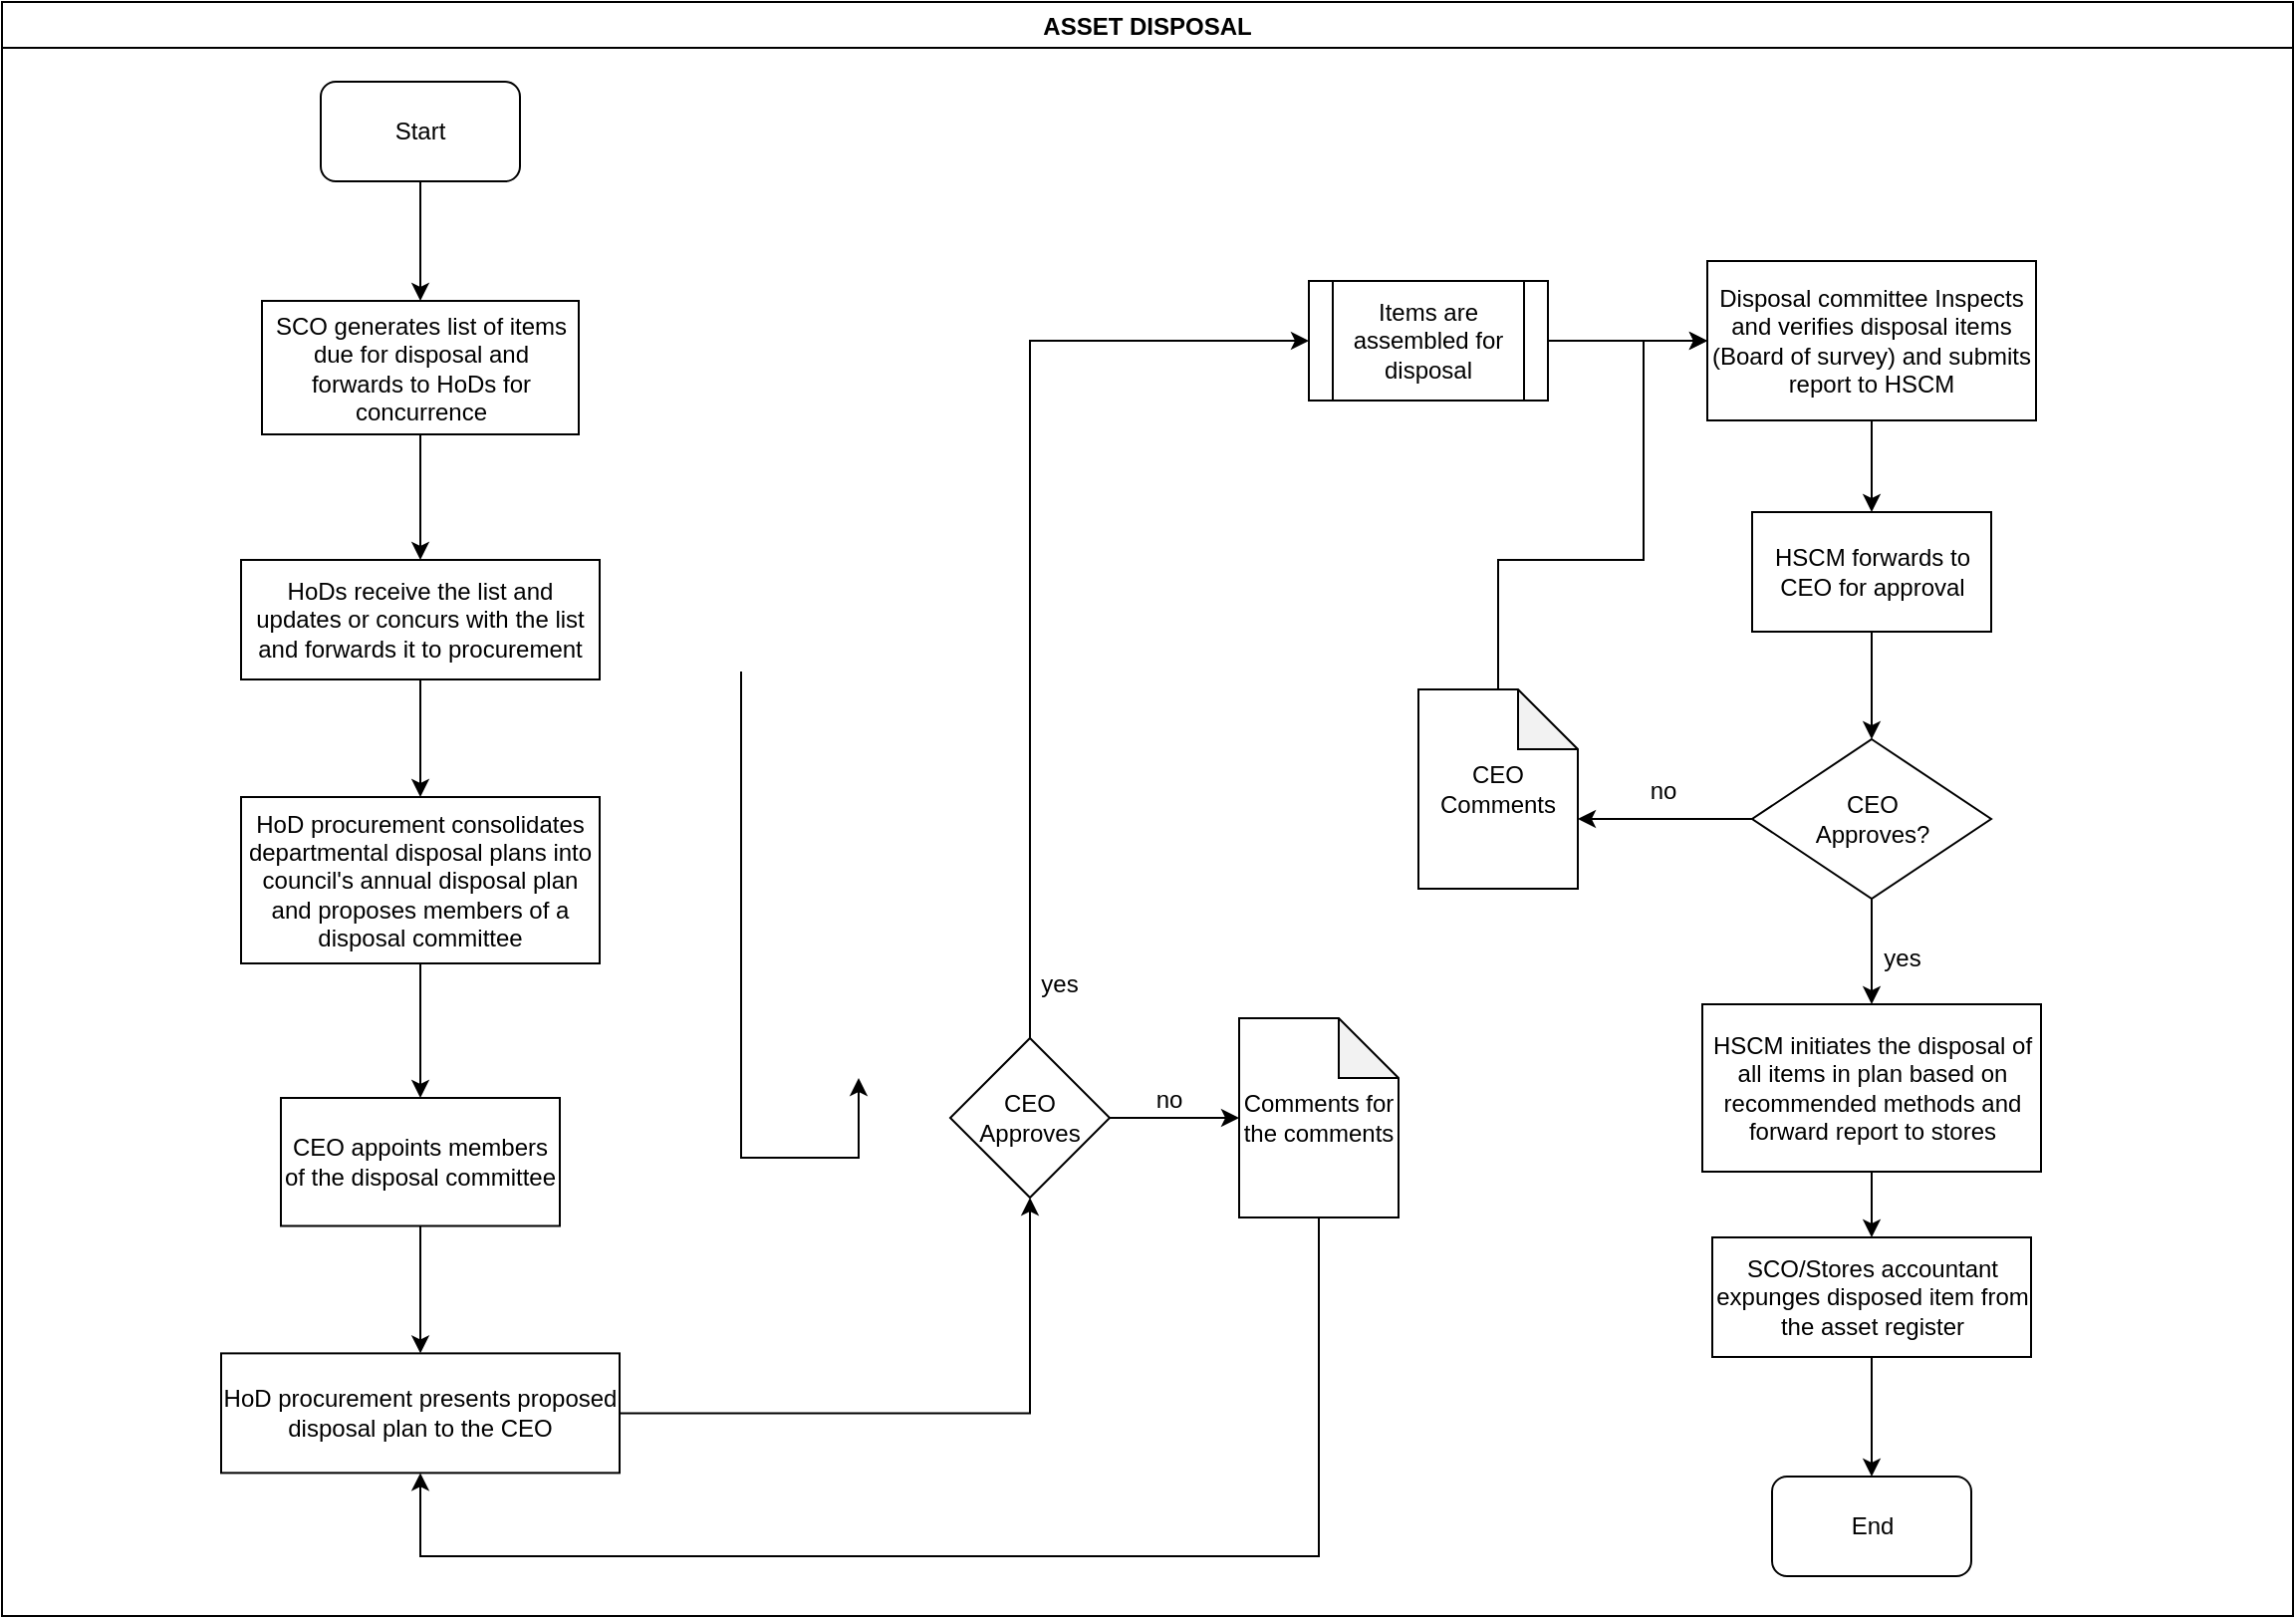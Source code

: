<mxfile version="14.0.0" type="github">
  <diagram id="disdCqiPiTS09RIq2GX-" name="Page-1">
    <mxGraphModel dx="1038" dy="547" grid="1" gridSize="10" guides="1" tooltips="1" connect="1" arrows="1" fold="1" page="1" pageScale="1" pageWidth="1169" pageHeight="827" math="0" shadow="0">
      <root>
        <mxCell id="0" />
        <mxCell id="1" parent="0" />
        <mxCell id="XibfLzeqJBqNHer66UN9-2" value="ASSET DISPOSAL" style="swimlane;startSize=23;" vertex="1" parent="1">
          <mxGeometry x="10" y="10" width="1150" height="810" as="geometry" />
        </mxCell>
        <mxCell id="XibfLzeqJBqNHer66UN9-3" value="Start" style="rounded=1;whiteSpace=wrap;html=1;" vertex="1" parent="XibfLzeqJBqNHer66UN9-2">
          <mxGeometry x="160" y="40" width="100" height="50" as="geometry" />
        </mxCell>
        <mxCell id="XibfLzeqJBqNHer66UN9-4" value="SCO generates list of items due for disposal and forwards to HoDs for concurrence" style="rounded=0;whiteSpace=wrap;html=1;" vertex="1" parent="XibfLzeqJBqNHer66UN9-2">
          <mxGeometry x="130.5" y="150" width="159" height="67" as="geometry" />
        </mxCell>
        <mxCell id="XibfLzeqJBqNHer66UN9-5" value="" style="edgeStyle=orthogonalEdgeStyle;rounded=0;orthogonalLoop=1;jettySize=auto;html=1;entryX=0.5;entryY=0;entryDx=0;entryDy=0;" edge="1" parent="XibfLzeqJBqNHer66UN9-2" source="XibfLzeqJBqNHer66UN9-3" target="XibfLzeqJBqNHer66UN9-4">
          <mxGeometry relative="1" as="geometry">
            <mxPoint x="210" y="165" as="targetPoint" />
          </mxGeometry>
        </mxCell>
        <mxCell id="XibfLzeqJBqNHer66UN9-6" value="HoDs receive the list and updates or concurs with the list and forwards it to procurement" style="whiteSpace=wrap;html=1;rounded=0;" vertex="1" parent="XibfLzeqJBqNHer66UN9-2">
          <mxGeometry x="120" y="280" width="180" height="60" as="geometry" />
        </mxCell>
        <mxCell id="XibfLzeqJBqNHer66UN9-7" value="" style="edgeStyle=orthogonalEdgeStyle;rounded=0;orthogonalLoop=1;jettySize=auto;html=1;" edge="1" parent="XibfLzeqJBqNHer66UN9-2" source="XibfLzeqJBqNHer66UN9-4" target="XibfLzeqJBqNHer66UN9-6">
          <mxGeometry relative="1" as="geometry" />
        </mxCell>
        <mxCell id="XibfLzeqJBqNHer66UN9-8" value="HoD procurement consolidates departmental disposal plans into council&#39;s annual disposal plan and proposes members of a disposal committee" style="whiteSpace=wrap;html=1;rounded=0;" vertex="1" parent="XibfLzeqJBqNHer66UN9-2">
          <mxGeometry x="120" y="399" width="180" height="83.5" as="geometry" />
        </mxCell>
        <mxCell id="XibfLzeqJBqNHer66UN9-9" value="" style="edgeStyle=orthogonalEdgeStyle;rounded=0;orthogonalLoop=1;jettySize=auto;html=1;" edge="1" parent="XibfLzeqJBqNHer66UN9-2" source="XibfLzeqJBqNHer66UN9-6" target="XibfLzeqJBqNHer66UN9-8">
          <mxGeometry relative="1" as="geometry" />
        </mxCell>
        <mxCell id="XibfLzeqJBqNHer66UN9-10" value="CEO appoints members of the disposal committee" style="whiteSpace=wrap;html=1;rounded=0;" vertex="1" parent="XibfLzeqJBqNHer66UN9-2">
          <mxGeometry x="140" y="550" width="140" height="64.25" as="geometry" />
        </mxCell>
        <mxCell id="XibfLzeqJBqNHer66UN9-11" value="" style="edgeStyle=orthogonalEdgeStyle;rounded=0;orthogonalLoop=1;jettySize=auto;html=1;" edge="1" parent="XibfLzeqJBqNHer66UN9-2" source="XibfLzeqJBqNHer66UN9-8" target="XibfLzeqJBqNHer66UN9-10">
          <mxGeometry relative="1" as="geometry" />
        </mxCell>
        <mxCell id="XibfLzeqJBqNHer66UN9-13" value="CEO Approves" style="rhombus;whiteSpace=wrap;html=1;" vertex="1" parent="XibfLzeqJBqNHer66UN9-2">
          <mxGeometry x="476" y="520" width="80" height="80" as="geometry" />
        </mxCell>
        <mxCell id="XibfLzeqJBqNHer66UN9-17" value="yes" style="text;html=1;strokeColor=none;fillColor=none;align=center;verticalAlign=middle;whiteSpace=wrap;rounded=0;" vertex="1" parent="XibfLzeqJBqNHer66UN9-2">
          <mxGeometry x="511" y="483" width="40" height="20" as="geometry" />
        </mxCell>
        <mxCell id="XibfLzeqJBqNHer66UN9-18" value="Comments for the comments" style="shape=note;whiteSpace=wrap;html=1;backgroundOutline=1;darkOpacity=0.05;" vertex="1" parent="XibfLzeqJBqNHer66UN9-2">
          <mxGeometry x="621" y="510" width="80" height="100" as="geometry" />
        </mxCell>
        <mxCell id="XibfLzeqJBqNHer66UN9-19" value="" style="edgeStyle=orthogonalEdgeStyle;rounded=0;orthogonalLoop=1;jettySize=auto;html=1;entryX=0;entryY=0.5;entryDx=0;entryDy=0;entryPerimeter=0;" edge="1" parent="XibfLzeqJBqNHer66UN9-2" source="XibfLzeqJBqNHer66UN9-13" target="XibfLzeqJBqNHer66UN9-18">
          <mxGeometry relative="1" as="geometry">
            <mxPoint x="616" y="560" as="targetPoint" />
          </mxGeometry>
        </mxCell>
        <mxCell id="XibfLzeqJBqNHer66UN9-23" value="" style="edgeStyle=orthogonalEdgeStyle;rounded=0;orthogonalLoop=1;jettySize=auto;html=1;" edge="1" parent="XibfLzeqJBqNHer66UN9-2">
          <mxGeometry relative="1" as="geometry">
            <mxPoint x="430" y="540" as="targetPoint" />
            <Array as="points">
              <mxPoint x="371" y="580" />
              <mxPoint x="430" y="580" />
            </Array>
            <mxPoint x="371" y="336" as="sourcePoint" />
          </mxGeometry>
        </mxCell>
        <mxCell id="XibfLzeqJBqNHer66UN9-24" value="&lt;div&gt;CEO&lt;/div&gt;&lt;div&gt;Approves?&lt;/div&gt;" style="rhombus;whiteSpace=wrap;html=1;" vertex="1" parent="XibfLzeqJBqNHer66UN9-2">
          <mxGeometry x="878.5" y="370" width="120" height="80" as="geometry" />
        </mxCell>
        <mxCell id="XibfLzeqJBqNHer66UN9-25" value="HSCM initiates the disposal of all items in plan based on recommended methods and forward report to stores" style="whiteSpace=wrap;html=1;" vertex="1" parent="XibfLzeqJBqNHer66UN9-2">
          <mxGeometry x="853.5" y="503" width="170" height="84" as="geometry" />
        </mxCell>
        <mxCell id="XibfLzeqJBqNHer66UN9-26" value="" style="edgeStyle=orthogonalEdgeStyle;rounded=0;orthogonalLoop=1;jettySize=auto;html=1;" edge="1" parent="XibfLzeqJBqNHer66UN9-2" source="XibfLzeqJBqNHer66UN9-24" target="XibfLzeqJBqNHer66UN9-25">
          <mxGeometry relative="1" as="geometry" />
        </mxCell>
        <mxCell id="XibfLzeqJBqNHer66UN9-27" value="SCO/Stores accountant expunges disposed item from the asset register" style="whiteSpace=wrap;html=1;" vertex="1" parent="XibfLzeqJBqNHer66UN9-2">
          <mxGeometry x="858.5" y="620" width="160" height="60" as="geometry" />
        </mxCell>
        <mxCell id="XibfLzeqJBqNHer66UN9-28" value="" style="edgeStyle=orthogonalEdgeStyle;rounded=0;orthogonalLoop=1;jettySize=auto;html=1;" edge="1" parent="XibfLzeqJBqNHer66UN9-2" source="XibfLzeqJBqNHer66UN9-25" target="XibfLzeqJBqNHer66UN9-27">
          <mxGeometry relative="1" as="geometry" />
        </mxCell>
        <mxCell id="XibfLzeqJBqNHer66UN9-29" value="HSCM forwards to CEO for approval" style="whiteSpace=wrap;html=1;" vertex="1" parent="XibfLzeqJBqNHer66UN9-2">
          <mxGeometry x="878.5" y="256" width="120" height="60" as="geometry" />
        </mxCell>
        <mxCell id="XibfLzeqJBqNHer66UN9-30" value="" style="edgeStyle=orthogonalEdgeStyle;rounded=0;orthogonalLoop=1;jettySize=auto;html=1;" edge="1" parent="XibfLzeqJBqNHer66UN9-2" source="XibfLzeqJBqNHer66UN9-29" target="XibfLzeqJBqNHer66UN9-24">
          <mxGeometry relative="1" as="geometry" />
        </mxCell>
        <mxCell id="XibfLzeqJBqNHer66UN9-31" value="yes" style="text;html=1;strokeColor=none;fillColor=none;align=center;verticalAlign=middle;whiteSpace=wrap;rounded=0;" vertex="1" parent="XibfLzeqJBqNHer66UN9-2">
          <mxGeometry x="934" y="470" width="40" height="20" as="geometry" />
        </mxCell>
        <mxCell id="XibfLzeqJBqNHer66UN9-32" value="End" style="rounded=1;whiteSpace=wrap;html=1;" vertex="1" parent="XibfLzeqJBqNHer66UN9-2">
          <mxGeometry x="888.5" y="740" width="100" height="50" as="geometry" />
        </mxCell>
        <mxCell id="XibfLzeqJBqNHer66UN9-33" value="" style="edgeStyle=orthogonalEdgeStyle;rounded=0;orthogonalLoop=1;jettySize=auto;html=1;" edge="1" parent="XibfLzeqJBqNHer66UN9-2" source="XibfLzeqJBqNHer66UN9-27" target="XibfLzeqJBqNHer66UN9-32">
          <mxGeometry relative="1" as="geometry">
            <mxPoint x="938.5" y="770" as="targetPoint" />
          </mxGeometry>
        </mxCell>
        <mxCell id="XibfLzeqJBqNHer66UN9-34" value="CEO Comments" style="shape=note;whiteSpace=wrap;html=1;backgroundOutline=1;darkOpacity=0.05;" vertex="1" parent="XibfLzeqJBqNHer66UN9-2">
          <mxGeometry x="711" y="345" width="80" height="100" as="geometry" />
        </mxCell>
        <mxCell id="XibfLzeqJBqNHer66UN9-35" value="" style="edgeStyle=orthogonalEdgeStyle;rounded=0;orthogonalLoop=1;jettySize=auto;html=1;entryX=0;entryY=0;entryDx=80;entryDy=65;entryPerimeter=0;" edge="1" parent="XibfLzeqJBqNHer66UN9-2" source="XibfLzeqJBqNHer66UN9-24" target="XibfLzeqJBqNHer66UN9-34">
          <mxGeometry relative="1" as="geometry">
            <mxPoint x="798.5" y="410" as="targetPoint" />
          </mxGeometry>
        </mxCell>
        <mxCell id="XibfLzeqJBqNHer66UN9-36" value="no" style="text;html=1;strokeColor=none;fillColor=none;align=center;verticalAlign=middle;whiteSpace=wrap;rounded=0;" vertex="1" parent="XibfLzeqJBqNHer66UN9-2">
          <mxGeometry x="814" y="386" width="40" height="20" as="geometry" />
        </mxCell>
        <mxCell id="XibfLzeqJBqNHer66UN9-38" value="HoD procurement presents proposed disposal plan to the CEO" style="whiteSpace=wrap;html=1;rounded=0;" vertex="1" parent="XibfLzeqJBqNHer66UN9-2">
          <mxGeometry x="110" y="678.19" width="200" height="60" as="geometry" />
        </mxCell>
        <mxCell id="XibfLzeqJBqNHer66UN9-37" value="" style="edgeStyle=orthogonalEdgeStyle;rounded=0;orthogonalLoop=1;jettySize=auto;html=1;entryX=0.5;entryY=1;entryDx=0;entryDy=0;" edge="1" parent="XibfLzeqJBqNHer66UN9-2" source="XibfLzeqJBqNHer66UN9-38" target="XibfLzeqJBqNHer66UN9-13">
          <mxGeometry relative="1" as="geometry">
            <mxPoint x="446" y="708.19" as="targetPoint" />
            <Array as="points">
              <mxPoint x="516" y="708" />
            </Array>
          </mxGeometry>
        </mxCell>
        <mxCell id="XibfLzeqJBqNHer66UN9-39" value="" style="edgeStyle=orthogonalEdgeStyle;rounded=0;orthogonalLoop=1;jettySize=auto;html=1;" edge="1" parent="XibfLzeqJBqNHer66UN9-2" source="XibfLzeqJBqNHer66UN9-10" target="XibfLzeqJBqNHer66UN9-38">
          <mxGeometry relative="1" as="geometry" />
        </mxCell>
        <mxCell id="XibfLzeqJBqNHer66UN9-40" value="" style="edgeStyle=orthogonalEdgeStyle;rounded=0;orthogonalLoop=1;jettySize=auto;html=1;entryX=0.5;entryY=1;entryDx=0;entryDy=0;exitX=0.5;exitY=1;exitDx=0;exitDy=0;exitPerimeter=0;" edge="1" parent="XibfLzeqJBqNHer66UN9-2" source="XibfLzeqJBqNHer66UN9-18" target="XibfLzeqJBqNHer66UN9-38">
          <mxGeometry relative="1" as="geometry">
            <mxPoint x="691" y="590" as="sourcePoint" />
            <mxPoint x="676" y="670" as="targetPoint" />
            <Array as="points">
              <mxPoint x="661" y="780" />
              <mxPoint x="210" y="780" />
            </Array>
          </mxGeometry>
        </mxCell>
        <mxCell id="XibfLzeqJBqNHer66UN9-41" value="no" style="text;html=1;strokeColor=none;fillColor=none;align=center;verticalAlign=middle;whiteSpace=wrap;rounded=0;" vertex="1" parent="1">
          <mxGeometry x="576" y="551" width="40" height="20" as="geometry" />
        </mxCell>
        <mxCell id="XibfLzeqJBqNHer66UN9-46" value="" style="edgeStyle=orthogonalEdgeStyle;rounded=0;orthogonalLoop=1;jettySize=auto;html=1;" edge="1" parent="1" source="XibfLzeqJBqNHer66UN9-47" target="XibfLzeqJBqNHer66UN9-50">
          <mxGeometry relative="1" as="geometry" />
        </mxCell>
        <mxCell id="XibfLzeqJBqNHer66UN9-47" value="Items are assembled for disposal" style="shape=process;whiteSpace=wrap;html=1;backgroundOutline=1;" vertex="1" parent="1">
          <mxGeometry x="666" y="150" width="120" height="60" as="geometry" />
        </mxCell>
        <mxCell id="XibfLzeqJBqNHer66UN9-49" value="" style="edgeStyle=orthogonalEdgeStyle;rounded=0;orthogonalLoop=1;jettySize=auto;html=1;" edge="1" parent="1" source="XibfLzeqJBqNHer66UN9-50" target="XibfLzeqJBqNHer66UN9-29">
          <mxGeometry relative="1" as="geometry" />
        </mxCell>
        <mxCell id="XibfLzeqJBqNHer66UN9-50" value="Disposal committee Inspects and verifies disposal items (Board of survey) and submits report to HSCM" style="whiteSpace=wrap;html=1;" vertex="1" parent="1">
          <mxGeometry x="866" y="140" width="165" height="80" as="geometry" />
        </mxCell>
        <mxCell id="XibfLzeqJBqNHer66UN9-51" value="" style="edgeStyle=orthogonalEdgeStyle;rounded=0;orthogonalLoop=1;jettySize=auto;html=1;entryX=0;entryY=0.5;entryDx=0;entryDy=0;" edge="1" parent="1" source="XibfLzeqJBqNHer66UN9-34" target="XibfLzeqJBqNHer66UN9-50">
          <mxGeometry relative="1" as="geometry">
            <mxPoint x="761" y="255" as="targetPoint" />
            <Array as="points">
              <mxPoint x="761" y="290" />
              <mxPoint x="834" y="290" />
              <mxPoint x="834" y="180" />
            </Array>
          </mxGeometry>
        </mxCell>
        <mxCell id="XibfLzeqJBqNHer66UN9-16" value="" style="edgeStyle=orthogonalEdgeStyle;rounded=0;orthogonalLoop=1;jettySize=auto;html=1;entryX=0;entryY=0.5;entryDx=0;entryDy=0;" edge="1" parent="1" source="XibfLzeqJBqNHer66UN9-13" target="XibfLzeqJBqNHer66UN9-47">
          <mxGeometry relative="1" as="geometry">
            <mxPoint x="526" y="460" as="targetPoint" />
            <Array as="points">
              <mxPoint x="526" y="180" />
            </Array>
          </mxGeometry>
        </mxCell>
      </root>
    </mxGraphModel>
  </diagram>
</mxfile>

